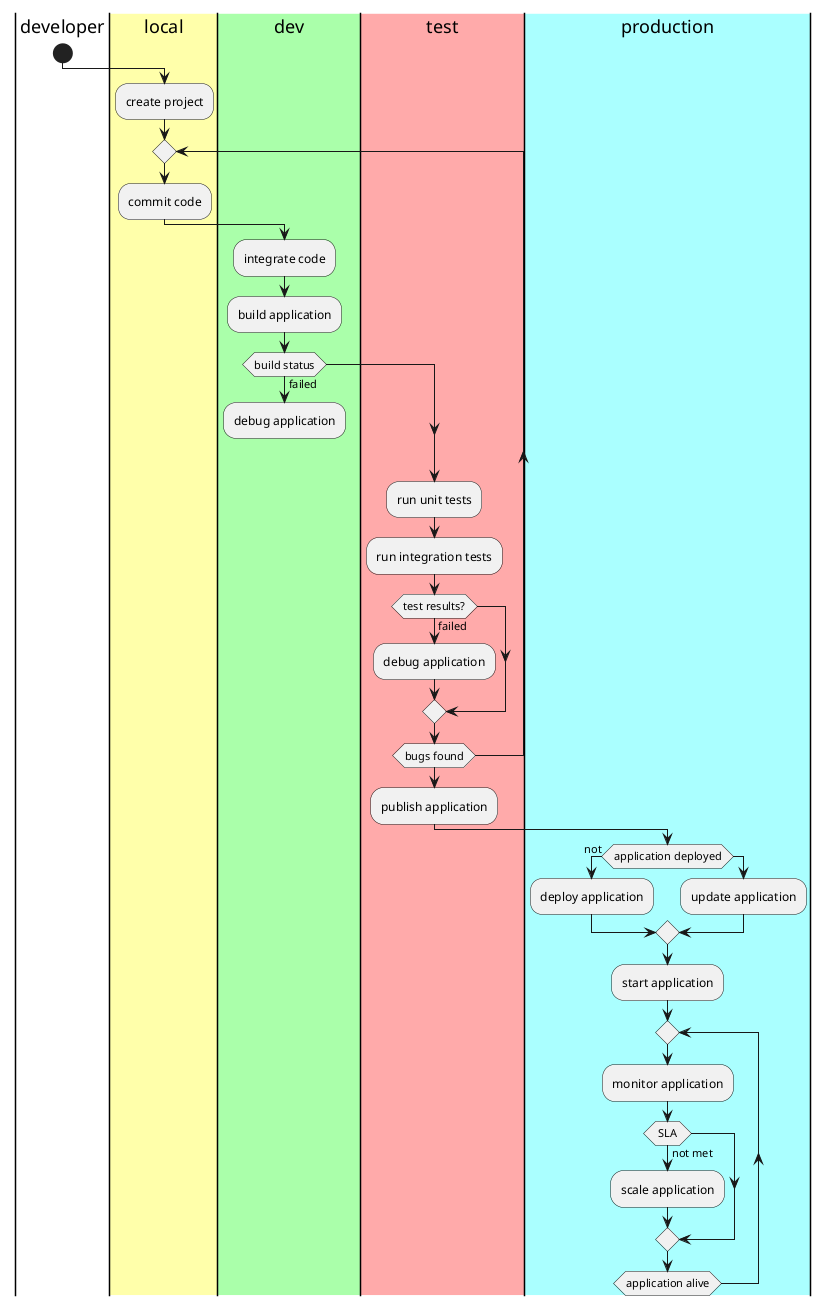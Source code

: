 @startuml
|developer|
start
|#ffffaa|local|
        :create project;
        repeat
        :commit code;
|#aaffaa|dev|
        :integrate code;
        :build application;
        if(build status) then (failed)
            :debug application;
            detach
        endif
|#ffaaaa|test|
        :run unit tests;
        :run integration tests;
        if(test results?) then (failed)
            :debug application;
        endif
        repeat while(bugs found)
        :publish application;
|#aaffff|production|
        if(application deployed) then (not)
            :deploy application;
        else
            :update application;
        endif
        :start application;
        repeat
        :monitor application;
        if(SLA) then (not met)
            :scale application;
        endif
        repeat while(application alive)
@enduml
